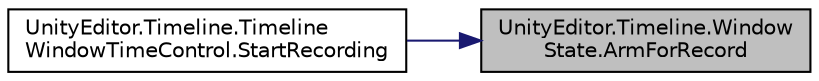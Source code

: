 digraph "UnityEditor.Timeline.WindowState.ArmForRecord"
{
 // LATEX_PDF_SIZE
  edge [fontname="Helvetica",fontsize="10",labelfontname="Helvetica",labelfontsize="10"];
  node [fontname="Helvetica",fontsize="10",shape=record];
  rankdir="RL";
  Node1 [label="UnityEditor.Timeline.Window\lState.ArmForRecord",height=0.2,width=0.4,color="black", fillcolor="grey75", style="filled", fontcolor="black",tooltip=" "];
  Node1 -> Node2 [dir="back",color="midnightblue",fontsize="10",style="solid",fontname="Helvetica"];
  Node2 [label="UnityEditor.Timeline.Timeline\lWindowTimeControl.StartRecording",height=0.2,width=0.4,color="black", fillcolor="white", style="filled",URL="$class_unity_editor_1_1_timeline_1_1_timeline_window_time_control.html#a6abf67eacf64e942c48c60a681065423",tooltip=" "];
}
